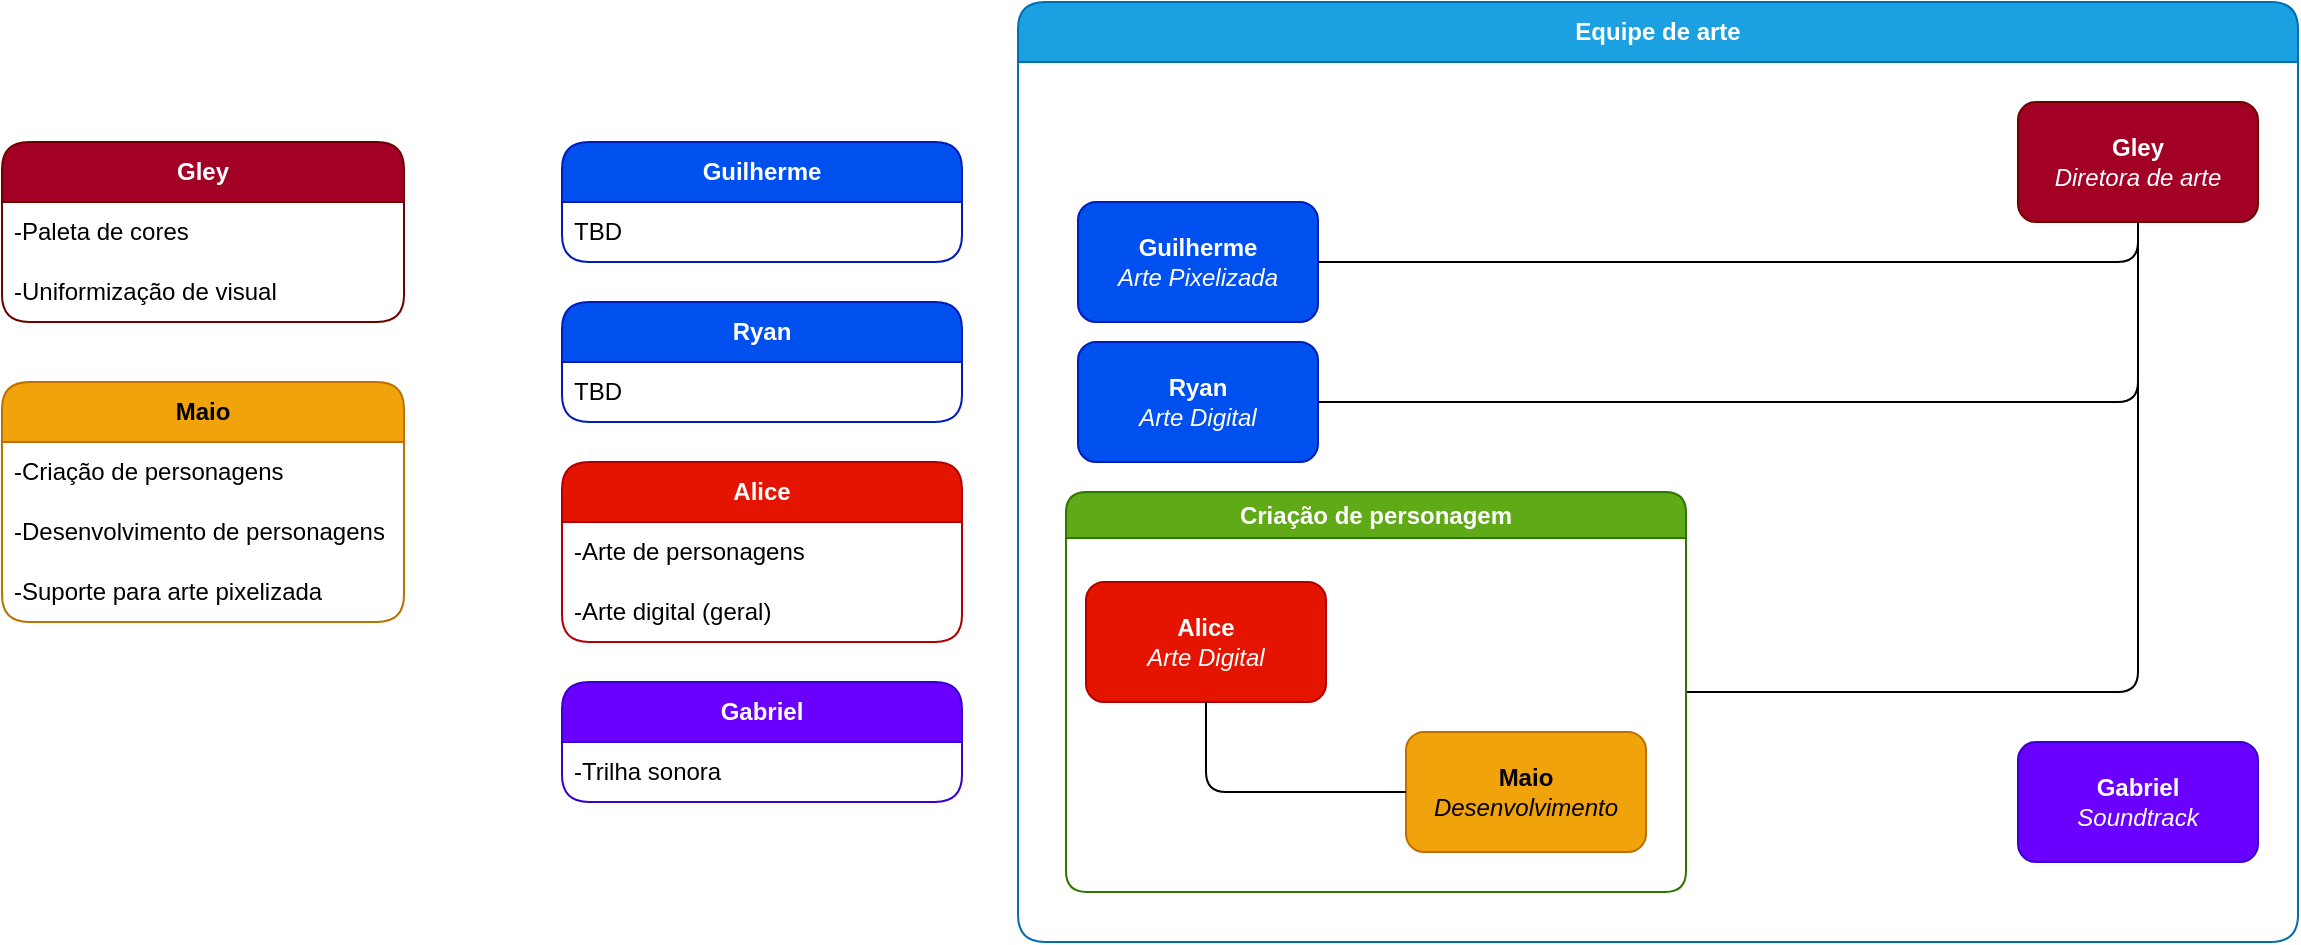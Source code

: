 <mxfile version="20.8.11" type="github">
  <diagram id="prtHgNgQTEPvFCAcTncT" name="Page-1">
    <mxGraphModel dx="2466" dy="946" grid="0" gridSize="10" guides="1" tooltips="1" connect="1" arrows="1" fold="1" page="1" pageScale="1" pageWidth="827" pageHeight="1169" background="none" math="0" shadow="0">
      <root>
        <mxCell id="0" />
        <mxCell id="1" parent="0" />
        <mxCell id="Z7raK7aURQdZE7R4rnPv-21" value="Equipe de arte" style="swimlane;whiteSpace=wrap;html=1;startSize=30;rounded=1;shadow=0;glass=0;backgroundOutline=0;container=0;swimlaneLine=1;labelBackgroundColor=none;fillColor=#1ba1e2;fontColor=#ffffff;strokeColor=#006EAF;" vertex="1" parent="1">
          <mxGeometry x="-89" y="321" width="640" height="470" as="geometry" />
        </mxCell>
        <mxCell id="Z7raK7aURQdZE7R4rnPv-52" style="edgeStyle=orthogonalEdgeStyle;rounded=1;orthogonalLoop=1;jettySize=auto;html=1;exitX=1;exitY=0.5;exitDx=0;exitDy=0;entryX=0.5;entryY=1;entryDx=0;entryDy=0;endArrow=none;endFill=0;labelBackgroundColor=none;fontColor=default;" edge="1" parent="Z7raK7aURQdZE7R4rnPv-21" source="Z7raK7aURQdZE7R4rnPv-17" target="Z7raK7aURQdZE7R4rnPv-37">
          <mxGeometry relative="1" as="geometry" />
        </mxCell>
        <mxCell id="Z7raK7aURQdZE7R4rnPv-17" value="&lt;b&gt;Guilherme&lt;br&gt;&lt;/b&gt;&lt;i&gt;Arte Pixelizada&lt;/i&gt;" style="rounded=1;whiteSpace=wrap;html=1;labelBackgroundColor=none;fillColor=#0050ef;fontColor=#ffffff;strokeColor=#001DBC;" vertex="1" parent="Z7raK7aURQdZE7R4rnPv-21">
          <mxGeometry x="30" y="100" width="120" height="60" as="geometry" />
        </mxCell>
        <mxCell id="Z7raK7aURQdZE7R4rnPv-51" style="edgeStyle=orthogonalEdgeStyle;rounded=1;orthogonalLoop=1;jettySize=auto;html=1;exitX=1;exitY=0.5;exitDx=0;exitDy=0;entryX=0.5;entryY=1;entryDx=0;entryDy=0;endArrow=none;endFill=0;labelBackgroundColor=none;fontColor=default;" edge="1" parent="Z7raK7aURQdZE7R4rnPv-21" source="Z7raK7aURQdZE7R4rnPv-18" target="Z7raK7aURQdZE7R4rnPv-37">
          <mxGeometry relative="1" as="geometry" />
        </mxCell>
        <mxCell id="Z7raK7aURQdZE7R4rnPv-18" value="&lt;b&gt;Ryan&lt;br&gt;&lt;/b&gt;&lt;i&gt;Arte Digital&lt;/i&gt;" style="rounded=1;whiteSpace=wrap;html=1;labelBackgroundColor=none;fillColor=#0050ef;fontColor=#ffffff;strokeColor=#001DBC;" vertex="1" parent="Z7raK7aURQdZE7R4rnPv-21">
          <mxGeometry x="30" y="170" width="120" height="60" as="geometry" />
        </mxCell>
        <mxCell id="Z7raK7aURQdZE7R4rnPv-20" value="&lt;b&gt;Gabriel&lt;br&gt;&lt;/b&gt;&lt;i&gt;Soundtrack&lt;/i&gt;" style="rounded=1;whiteSpace=wrap;html=1;labelBackgroundColor=none;fillColor=#6a00ff;fontColor=#ffffff;strokeColor=#3700CC;" vertex="1" parent="Z7raK7aURQdZE7R4rnPv-21">
          <mxGeometry x="500" y="370" width="120" height="60" as="geometry" />
        </mxCell>
        <mxCell id="Z7raK7aURQdZE7R4rnPv-53" style="edgeStyle=orthogonalEdgeStyle;rounded=1;orthogonalLoop=1;jettySize=auto;html=1;exitX=0.5;exitY=1;exitDx=0;exitDy=0;entryX=1;entryY=0.5;entryDx=0;entryDy=0;endArrow=none;endFill=0;labelBackgroundColor=none;fontColor=default;" edge="1" parent="Z7raK7aURQdZE7R4rnPv-21" source="Z7raK7aURQdZE7R4rnPv-37" target="Z7raK7aURQdZE7R4rnPv-44">
          <mxGeometry relative="1" as="geometry" />
        </mxCell>
        <mxCell id="Z7raK7aURQdZE7R4rnPv-37" value="&lt;b&gt;Gley&lt;br&gt;&lt;/b&gt;&lt;i&gt;Diretora de arte&lt;/i&gt;" style="rounded=1;whiteSpace=wrap;html=1;labelBackgroundColor=none;fillColor=#a20025;fontColor=#ffffff;strokeColor=#6F0000;" vertex="1" parent="Z7raK7aURQdZE7R4rnPv-21">
          <mxGeometry x="500" y="50" width="120" height="60" as="geometry" />
        </mxCell>
        <mxCell id="Z7raK7aURQdZE7R4rnPv-44" value="Criação de personagem" style="swimlane;whiteSpace=wrap;html=1;labelBackgroundColor=none;rounded=1;fillColor=#60a917;fontColor=#ffffff;strokeColor=#2D7600;" vertex="1" parent="Z7raK7aURQdZE7R4rnPv-21">
          <mxGeometry x="24" y="245" width="310" height="200" as="geometry">
            <mxRectangle x="70" y="225" width="180" height="30" as="alternateBounds" />
          </mxGeometry>
        </mxCell>
        <mxCell id="Z7raK7aURQdZE7R4rnPv-16" value="&lt;b&gt;Alice&lt;br&gt;&lt;/b&gt;&lt;i&gt;Arte Digital&lt;/i&gt;" style="rounded=1;whiteSpace=wrap;html=1;labelBackgroundColor=none;fillColor=#e51400;fontColor=#ffffff;strokeColor=#B20000;" vertex="1" parent="Z7raK7aURQdZE7R4rnPv-44">
          <mxGeometry x="10" y="45" width="120" height="60" as="geometry" />
        </mxCell>
        <mxCell id="Z7raK7aURQdZE7R4rnPv-19" value="&lt;b&gt;Maio&lt;br&gt;&lt;/b&gt;&lt;i&gt;Desenvolvimento&lt;/i&gt;" style="rounded=1;whiteSpace=wrap;html=1;labelBackgroundColor=none;fillColor=#f0a30a;fontColor=#000000;strokeColor=#BD7000;" vertex="1" parent="Z7raK7aURQdZE7R4rnPv-44">
          <mxGeometry x="170" y="120" width="120" height="60" as="geometry" />
        </mxCell>
        <mxCell id="Z7raK7aURQdZE7R4rnPv-46" style="edgeStyle=orthogonalEdgeStyle;rounded=1;orthogonalLoop=1;jettySize=auto;html=1;entryX=0.5;entryY=1;entryDx=0;entryDy=0;endArrow=none;endFill=0;labelBackgroundColor=none;fontColor=default;" edge="1" parent="Z7raK7aURQdZE7R4rnPv-44" source="Z7raK7aURQdZE7R4rnPv-19" target="Z7raK7aURQdZE7R4rnPv-16">
          <mxGeometry relative="1" as="geometry" />
        </mxCell>
        <mxCell id="Z7raK7aURQdZE7R4rnPv-54" value="&lt;b&gt;Gley&lt;/b&gt;" style="swimlane;fontStyle=0;childLayout=stackLayout;horizontal=1;startSize=30;horizontalStack=0;resizeParent=1;resizeParentMax=0;resizeLast=0;collapsible=1;marginBottom=0;whiteSpace=wrap;html=1;rounded=1;shadow=0;glass=0;flipH=1;labelBackgroundColor=none;fillColor=#a20025;fontColor=#ffffff;strokeColor=#6F0000;" vertex="1" parent="1">
          <mxGeometry x="-597" y="391" width="201" height="90" as="geometry" />
        </mxCell>
        <mxCell id="Z7raK7aURQdZE7R4rnPv-55" value="-Paleta de cores" style="text;strokeColor=none;fillColor=none;align=left;verticalAlign=middle;spacingLeft=4;spacingRight=4;overflow=hidden;points=[[0,0.5],[1,0.5]];portConstraint=eastwest;rotatable=0;whiteSpace=wrap;html=1;labelBackgroundColor=none;rounded=1;" vertex="1" parent="Z7raK7aURQdZE7R4rnPv-54">
          <mxGeometry y="30" width="201" height="30" as="geometry" />
        </mxCell>
        <mxCell id="Z7raK7aURQdZE7R4rnPv-56" value="-Uniformização de visual" style="text;strokeColor=none;fillColor=none;align=left;verticalAlign=middle;spacingLeft=4;spacingRight=4;overflow=hidden;points=[[0,0.5],[1,0.5]];portConstraint=eastwest;rotatable=0;whiteSpace=wrap;html=1;labelBackgroundColor=none;rounded=1;" vertex="1" parent="Z7raK7aURQdZE7R4rnPv-54">
          <mxGeometry y="60" width="201" height="30" as="geometry" />
        </mxCell>
        <mxCell id="Z7raK7aURQdZE7R4rnPv-58" value="&lt;b&gt;Guilherme&lt;/b&gt;" style="swimlane;fontStyle=0;childLayout=stackLayout;horizontal=1;startSize=30;horizontalStack=0;resizeParent=1;resizeParentMax=0;resizeLast=0;collapsible=1;marginBottom=0;whiteSpace=wrap;html=1;rounded=1;shadow=0;glass=0;flipH=1;flipV=0;labelBackgroundColor=none;fillColor=#0050ef;fontColor=#ffffff;strokeColor=#001DBC;" vertex="1" parent="1">
          <mxGeometry x="-317" y="391" width="200" height="60" as="geometry" />
        </mxCell>
        <mxCell id="Z7raK7aURQdZE7R4rnPv-59" value="TBD" style="text;strokeColor=none;fillColor=none;align=left;verticalAlign=middle;spacingLeft=4;spacingRight=4;overflow=hidden;points=[[0,0.5],[1,0.5]];portConstraint=eastwest;rotatable=0;whiteSpace=wrap;html=1;labelBackgroundColor=none;rounded=1;" vertex="1" parent="Z7raK7aURQdZE7R4rnPv-58">
          <mxGeometry y="30" width="200" height="30" as="geometry" />
        </mxCell>
        <mxCell id="Z7raK7aURQdZE7R4rnPv-62" value="&lt;b&gt;Ryan&lt;/b&gt;" style="swimlane;fontStyle=0;childLayout=stackLayout;horizontal=1;startSize=30;horizontalStack=0;resizeParent=1;resizeParentMax=0;resizeLast=0;collapsible=1;marginBottom=0;whiteSpace=wrap;html=1;rounded=1;shadow=0;glass=0;flipH=1;flipV=0;labelBackgroundColor=none;fillColor=#0050ef;fontColor=#ffffff;strokeColor=#001DBC;" vertex="1" parent="1">
          <mxGeometry x="-317" y="471" width="200" height="60" as="geometry" />
        </mxCell>
        <mxCell id="Z7raK7aURQdZE7R4rnPv-63" value="TBD" style="text;strokeColor=none;fillColor=none;align=left;verticalAlign=middle;spacingLeft=4;spacingRight=4;overflow=hidden;points=[[0,0.5],[1,0.5]];portConstraint=eastwest;rotatable=0;whiteSpace=wrap;html=1;labelBackgroundColor=none;rounded=1;" vertex="1" parent="Z7raK7aURQdZE7R4rnPv-62">
          <mxGeometry y="30" width="200" height="30" as="geometry" />
        </mxCell>
        <mxCell id="Z7raK7aURQdZE7R4rnPv-67" value="&lt;b&gt;Alice&lt;/b&gt;" style="swimlane;fontStyle=0;childLayout=stackLayout;horizontal=1;startSize=30;horizontalStack=0;resizeParent=1;resizeParentMax=0;resizeLast=0;collapsible=1;marginBottom=0;whiteSpace=wrap;html=1;rounded=1;shadow=0;glass=0;flipH=1;flipV=0;labelBackgroundColor=none;fillColor=#e51400;fontColor=#ffffff;strokeColor=#B20000;" vertex="1" parent="1">
          <mxGeometry x="-317" y="551" width="200" height="90" as="geometry">
            <mxRectangle x="360" y="740" width="70" height="30" as="alternateBounds" />
          </mxGeometry>
        </mxCell>
        <mxCell id="Z7raK7aURQdZE7R4rnPv-68" value="-Arte de personagens" style="text;strokeColor=none;fillColor=none;align=left;verticalAlign=middle;spacingLeft=4;spacingRight=4;overflow=hidden;points=[[0,0.5],[1,0.5]];portConstraint=eastwest;rotatable=0;whiteSpace=wrap;html=1;labelBackgroundColor=none;rounded=1;" vertex="1" parent="Z7raK7aURQdZE7R4rnPv-67">
          <mxGeometry y="30" width="200" height="30" as="geometry" />
        </mxCell>
        <mxCell id="Z7raK7aURQdZE7R4rnPv-69" value="-Arte digital (geral)" style="text;strokeColor=none;fillColor=none;align=left;verticalAlign=middle;spacingLeft=4;spacingRight=4;overflow=hidden;points=[[0,0.5],[1,0.5]];portConstraint=eastwest;rotatable=0;whiteSpace=wrap;html=1;labelBackgroundColor=none;rounded=1;" vertex="1" parent="Z7raK7aURQdZE7R4rnPv-67">
          <mxGeometry y="60" width="200" height="30" as="geometry" />
        </mxCell>
        <mxCell id="Z7raK7aURQdZE7R4rnPv-76" value="&lt;b&gt;Gabriel&lt;/b&gt;" style="swimlane;fontStyle=0;childLayout=stackLayout;horizontal=1;startSize=30;horizontalStack=0;resizeParent=1;resizeParentMax=0;resizeLast=0;collapsible=1;marginBottom=0;whiteSpace=wrap;html=1;rounded=1;shadow=0;glass=0;flipH=1;flipV=0;labelBackgroundColor=none;fillColor=#6a00ff;fontColor=#ffffff;strokeColor=#3700CC;" vertex="1" parent="1">
          <mxGeometry x="-317" y="661" width="200" height="60" as="geometry" />
        </mxCell>
        <mxCell id="Z7raK7aURQdZE7R4rnPv-77" value="-Trilha sonora" style="text;strokeColor=none;fillColor=none;align=left;verticalAlign=middle;spacingLeft=4;spacingRight=4;overflow=hidden;points=[[0,0.5],[1,0.5]];portConstraint=eastwest;rotatable=0;whiteSpace=wrap;html=1;labelBackgroundColor=none;rounded=1;" vertex="1" parent="Z7raK7aURQdZE7R4rnPv-76">
          <mxGeometry y="30" width="200" height="30" as="geometry" />
        </mxCell>
        <mxCell id="Z7raK7aURQdZE7R4rnPv-80" value="&lt;b&gt;Maio&lt;/b&gt;" style="swimlane;fontStyle=0;childLayout=stackLayout;horizontal=1;startSize=30;horizontalStack=0;resizeParent=1;resizeParentMax=0;resizeLast=0;collapsible=1;marginBottom=0;whiteSpace=wrap;html=1;rounded=1;shadow=0;glass=0;labelBackgroundColor=none;fillColor=#f0a30a;fontColor=#000000;strokeColor=#BD7000;" vertex="1" parent="1">
          <mxGeometry x="-597" y="511" width="201" height="120" as="geometry" />
        </mxCell>
        <mxCell id="Z7raK7aURQdZE7R4rnPv-81" value="-Criação de personagens" style="text;strokeColor=none;fillColor=none;align=left;verticalAlign=middle;spacingLeft=4;spacingRight=4;overflow=hidden;points=[[0,0.5],[1,0.5]];portConstraint=eastwest;rotatable=0;whiteSpace=wrap;html=1;labelBackgroundColor=none;rounded=1;" vertex="1" parent="Z7raK7aURQdZE7R4rnPv-80">
          <mxGeometry y="30" width="201" height="30" as="geometry" />
        </mxCell>
        <mxCell id="Z7raK7aURQdZE7R4rnPv-82" value="-Desenvolvimento de personagens" style="text;strokeColor=none;fillColor=none;align=left;verticalAlign=middle;spacingLeft=4;spacingRight=4;overflow=hidden;points=[[0,0.5],[1,0.5]];portConstraint=eastwest;rotatable=0;whiteSpace=wrap;html=1;labelBackgroundColor=none;rounded=1;" vertex="1" parent="Z7raK7aURQdZE7R4rnPv-80">
          <mxGeometry y="60" width="201" height="30" as="geometry" />
        </mxCell>
        <mxCell id="Z7raK7aURQdZE7R4rnPv-83" value="-Suporte para arte pixelizada" style="text;strokeColor=none;fillColor=none;align=left;verticalAlign=middle;spacingLeft=4;spacingRight=4;overflow=hidden;points=[[0,0.5],[1,0.5]];portConstraint=eastwest;rotatable=0;whiteSpace=wrap;html=1;labelBackgroundColor=none;rounded=1;" vertex="1" parent="Z7raK7aURQdZE7R4rnPv-80">
          <mxGeometry y="90" width="201" height="30" as="geometry" />
        </mxCell>
      </root>
    </mxGraphModel>
  </diagram>
</mxfile>
